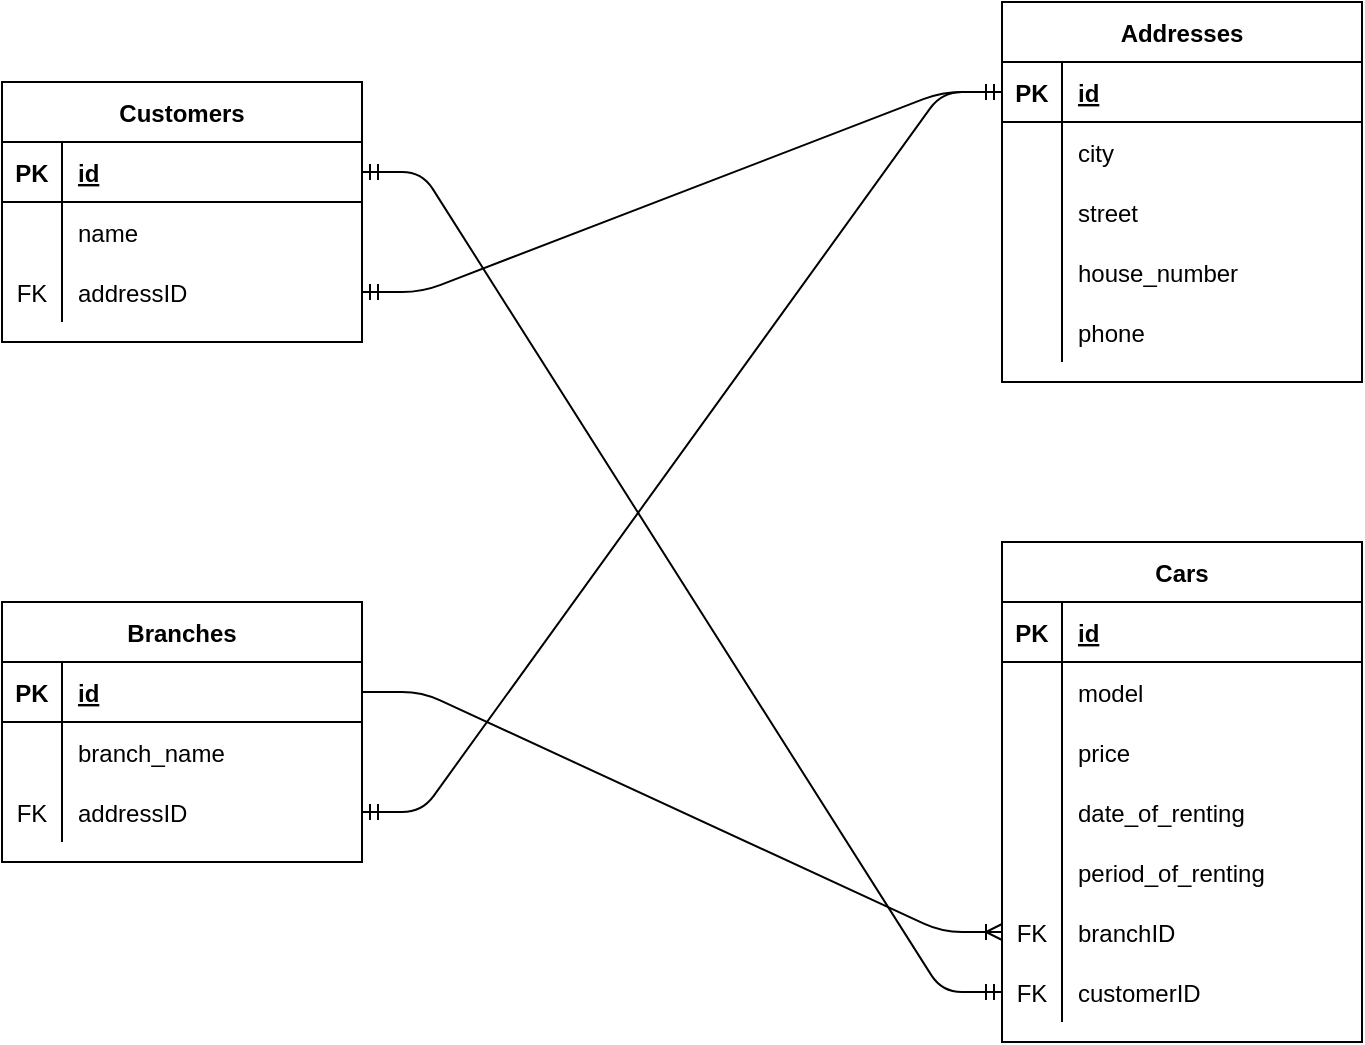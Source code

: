 <mxfile version="14.8.0" type="github">
  <diagram name="Page-1" id="6133507b-19e7-1e82-6fc7-422aa6c4b21f">
    <mxGraphModel dx="1422" dy="762" grid="1" gridSize="10" guides="1" tooltips="1" connect="1" arrows="1" fold="1" page="1" pageScale="1" pageWidth="1100" pageHeight="850" background="none" math="0" shadow="0">
      <root>
        <mxCell id="0" />
        <mxCell id="1" parent="0" />
        <mxCell id="MAdtvQTnhhp-COMn5c4s-13" value="Customers" style="shape=table;startSize=30;container=1;collapsible=1;childLayout=tableLayout;fixedRows=1;rowLines=0;fontStyle=1;align=center;resizeLast=1;" vertex="1" parent="1">
          <mxGeometry x="180" y="50" width="180" height="130" as="geometry" />
        </mxCell>
        <mxCell id="MAdtvQTnhhp-COMn5c4s-14" value="" style="shape=partialRectangle;collapsible=0;dropTarget=0;pointerEvents=0;fillColor=none;top=0;left=0;bottom=1;right=0;points=[[0,0.5],[1,0.5]];portConstraint=eastwest;" vertex="1" parent="MAdtvQTnhhp-COMn5c4s-13">
          <mxGeometry y="30" width="180" height="30" as="geometry" />
        </mxCell>
        <mxCell id="MAdtvQTnhhp-COMn5c4s-15" value="PK" style="shape=partialRectangle;connectable=0;fillColor=none;top=0;left=0;bottom=0;right=0;fontStyle=1;overflow=hidden;" vertex="1" parent="MAdtvQTnhhp-COMn5c4s-14">
          <mxGeometry width="30" height="30" as="geometry" />
        </mxCell>
        <mxCell id="MAdtvQTnhhp-COMn5c4s-16" value="id" style="shape=partialRectangle;connectable=0;fillColor=none;top=0;left=0;bottom=0;right=0;align=left;spacingLeft=6;fontStyle=5;overflow=hidden;" vertex="1" parent="MAdtvQTnhhp-COMn5c4s-14">
          <mxGeometry x="30" width="150" height="30" as="geometry" />
        </mxCell>
        <mxCell id="MAdtvQTnhhp-COMn5c4s-17" value="" style="shape=partialRectangle;collapsible=0;dropTarget=0;pointerEvents=0;fillColor=none;top=0;left=0;bottom=0;right=0;points=[[0,0.5],[1,0.5]];portConstraint=eastwest;" vertex="1" parent="MAdtvQTnhhp-COMn5c4s-13">
          <mxGeometry y="60" width="180" height="30" as="geometry" />
        </mxCell>
        <mxCell id="MAdtvQTnhhp-COMn5c4s-18" value="" style="shape=partialRectangle;connectable=0;fillColor=none;top=0;left=0;bottom=0;right=0;editable=1;overflow=hidden;" vertex="1" parent="MAdtvQTnhhp-COMn5c4s-17">
          <mxGeometry width="30" height="30" as="geometry" />
        </mxCell>
        <mxCell id="MAdtvQTnhhp-COMn5c4s-19" value="name" style="shape=partialRectangle;connectable=0;fillColor=none;top=0;left=0;bottom=0;right=0;align=left;spacingLeft=6;overflow=hidden;" vertex="1" parent="MAdtvQTnhhp-COMn5c4s-17">
          <mxGeometry x="30" width="150" height="30" as="geometry" />
        </mxCell>
        <mxCell id="MAdtvQTnhhp-COMn5c4s-20" value="" style="shape=partialRectangle;collapsible=0;dropTarget=0;pointerEvents=0;fillColor=none;top=0;left=0;bottom=0;right=0;points=[[0,0.5],[1,0.5]];portConstraint=eastwest;" vertex="1" parent="MAdtvQTnhhp-COMn5c4s-13">
          <mxGeometry y="90" width="180" height="30" as="geometry" />
        </mxCell>
        <mxCell id="MAdtvQTnhhp-COMn5c4s-21" value="FK" style="shape=partialRectangle;connectable=0;fillColor=none;top=0;left=0;bottom=0;right=0;editable=1;overflow=hidden;" vertex="1" parent="MAdtvQTnhhp-COMn5c4s-20">
          <mxGeometry width="30" height="30" as="geometry" />
        </mxCell>
        <mxCell id="MAdtvQTnhhp-COMn5c4s-22" value="addressID" style="shape=partialRectangle;connectable=0;fillColor=none;top=0;left=0;bottom=0;right=0;align=left;spacingLeft=6;overflow=hidden;" vertex="1" parent="MAdtvQTnhhp-COMn5c4s-20">
          <mxGeometry x="30" width="150" height="30" as="geometry" />
        </mxCell>
        <mxCell id="MAdtvQTnhhp-COMn5c4s-26" value="Addresses" style="shape=table;startSize=30;container=1;collapsible=1;childLayout=tableLayout;fixedRows=1;rowLines=0;fontStyle=1;align=center;resizeLast=1;" vertex="1" parent="1">
          <mxGeometry x="680" y="10" width="180" height="190" as="geometry" />
        </mxCell>
        <mxCell id="MAdtvQTnhhp-COMn5c4s-27" value="" style="shape=partialRectangle;collapsible=0;dropTarget=0;pointerEvents=0;fillColor=none;top=0;left=0;bottom=1;right=0;points=[[0,0.5],[1,0.5]];portConstraint=eastwest;" vertex="1" parent="MAdtvQTnhhp-COMn5c4s-26">
          <mxGeometry y="30" width="180" height="30" as="geometry" />
        </mxCell>
        <mxCell id="MAdtvQTnhhp-COMn5c4s-28" value="PK" style="shape=partialRectangle;connectable=0;fillColor=none;top=0;left=0;bottom=0;right=0;fontStyle=1;overflow=hidden;" vertex="1" parent="MAdtvQTnhhp-COMn5c4s-27">
          <mxGeometry width="30" height="30" as="geometry" />
        </mxCell>
        <mxCell id="MAdtvQTnhhp-COMn5c4s-29" value="id" style="shape=partialRectangle;connectable=0;fillColor=none;top=0;left=0;bottom=0;right=0;align=left;spacingLeft=6;fontStyle=5;overflow=hidden;" vertex="1" parent="MAdtvQTnhhp-COMn5c4s-27">
          <mxGeometry x="30" width="150" height="30" as="geometry" />
        </mxCell>
        <mxCell id="MAdtvQTnhhp-COMn5c4s-30" value="" style="shape=partialRectangle;collapsible=0;dropTarget=0;pointerEvents=0;fillColor=none;top=0;left=0;bottom=0;right=0;points=[[0,0.5],[1,0.5]];portConstraint=eastwest;" vertex="1" parent="MAdtvQTnhhp-COMn5c4s-26">
          <mxGeometry y="60" width="180" height="30" as="geometry" />
        </mxCell>
        <mxCell id="MAdtvQTnhhp-COMn5c4s-31" value="" style="shape=partialRectangle;connectable=0;fillColor=none;top=0;left=0;bottom=0;right=0;editable=1;overflow=hidden;" vertex="1" parent="MAdtvQTnhhp-COMn5c4s-30">
          <mxGeometry width="30" height="30" as="geometry" />
        </mxCell>
        <mxCell id="MAdtvQTnhhp-COMn5c4s-32" value="city" style="shape=partialRectangle;connectable=0;fillColor=none;top=0;left=0;bottom=0;right=0;align=left;spacingLeft=6;overflow=hidden;" vertex="1" parent="MAdtvQTnhhp-COMn5c4s-30">
          <mxGeometry x="30" width="150" height="30" as="geometry" />
        </mxCell>
        <mxCell id="MAdtvQTnhhp-COMn5c4s-33" value="" style="shape=partialRectangle;collapsible=0;dropTarget=0;pointerEvents=0;fillColor=none;top=0;left=0;bottom=0;right=0;points=[[0,0.5],[1,0.5]];portConstraint=eastwest;" vertex="1" parent="MAdtvQTnhhp-COMn5c4s-26">
          <mxGeometry y="90" width="180" height="30" as="geometry" />
        </mxCell>
        <mxCell id="MAdtvQTnhhp-COMn5c4s-34" value="" style="shape=partialRectangle;connectable=0;fillColor=none;top=0;left=0;bottom=0;right=0;editable=1;overflow=hidden;" vertex="1" parent="MAdtvQTnhhp-COMn5c4s-33">
          <mxGeometry width="30" height="30" as="geometry" />
        </mxCell>
        <mxCell id="MAdtvQTnhhp-COMn5c4s-35" value="street" style="shape=partialRectangle;connectable=0;fillColor=none;top=0;left=0;bottom=0;right=0;align=left;spacingLeft=6;overflow=hidden;" vertex="1" parent="MAdtvQTnhhp-COMn5c4s-33">
          <mxGeometry x="30" width="150" height="30" as="geometry" />
        </mxCell>
        <mxCell id="MAdtvQTnhhp-COMn5c4s-89" style="shape=partialRectangle;collapsible=0;dropTarget=0;pointerEvents=0;fillColor=none;top=0;left=0;bottom=0;right=0;points=[[0,0.5],[1,0.5]];portConstraint=eastwest;" vertex="1" parent="MAdtvQTnhhp-COMn5c4s-26">
          <mxGeometry y="120" width="180" height="30" as="geometry" />
        </mxCell>
        <mxCell id="MAdtvQTnhhp-COMn5c4s-90" style="shape=partialRectangle;connectable=0;fillColor=none;top=0;left=0;bottom=0;right=0;editable=1;overflow=hidden;" vertex="1" parent="MAdtvQTnhhp-COMn5c4s-89">
          <mxGeometry width="30" height="30" as="geometry" />
        </mxCell>
        <mxCell id="MAdtvQTnhhp-COMn5c4s-91" value="house_number" style="shape=partialRectangle;connectable=0;fillColor=none;top=0;left=0;bottom=0;right=0;align=left;spacingLeft=6;overflow=hidden;" vertex="1" parent="MAdtvQTnhhp-COMn5c4s-89">
          <mxGeometry x="30" width="150" height="30" as="geometry" />
        </mxCell>
        <mxCell id="MAdtvQTnhhp-COMn5c4s-36" value="" style="shape=partialRectangle;collapsible=0;dropTarget=0;pointerEvents=0;fillColor=none;top=0;left=0;bottom=0;right=0;points=[[0,0.5],[1,0.5]];portConstraint=eastwest;" vertex="1" parent="MAdtvQTnhhp-COMn5c4s-26">
          <mxGeometry y="150" width="180" height="30" as="geometry" />
        </mxCell>
        <mxCell id="MAdtvQTnhhp-COMn5c4s-37" value="" style="shape=partialRectangle;connectable=0;fillColor=none;top=0;left=0;bottom=0;right=0;editable=1;overflow=hidden;" vertex="1" parent="MAdtvQTnhhp-COMn5c4s-36">
          <mxGeometry width="30" height="30" as="geometry" />
        </mxCell>
        <mxCell id="MAdtvQTnhhp-COMn5c4s-38" value="phone" style="shape=partialRectangle;connectable=0;fillColor=none;top=0;left=0;bottom=0;right=0;align=left;spacingLeft=6;overflow=hidden;" vertex="1" parent="MAdtvQTnhhp-COMn5c4s-36">
          <mxGeometry x="30" width="150" height="30" as="geometry" />
        </mxCell>
        <mxCell id="MAdtvQTnhhp-COMn5c4s-39" value="Branches" style="shape=table;startSize=30;container=1;collapsible=1;childLayout=tableLayout;fixedRows=1;rowLines=0;fontStyle=1;align=center;resizeLast=1;" vertex="1" parent="1">
          <mxGeometry x="180" y="310" width="180" height="130" as="geometry" />
        </mxCell>
        <mxCell id="MAdtvQTnhhp-COMn5c4s-40" value="" style="shape=partialRectangle;collapsible=0;dropTarget=0;pointerEvents=0;fillColor=none;top=0;left=0;bottom=1;right=0;points=[[0,0.5],[1,0.5]];portConstraint=eastwest;" vertex="1" parent="MAdtvQTnhhp-COMn5c4s-39">
          <mxGeometry y="30" width="180" height="30" as="geometry" />
        </mxCell>
        <mxCell id="MAdtvQTnhhp-COMn5c4s-41" value="PK" style="shape=partialRectangle;connectable=0;fillColor=none;top=0;left=0;bottom=0;right=0;fontStyle=1;overflow=hidden;" vertex="1" parent="MAdtvQTnhhp-COMn5c4s-40">
          <mxGeometry width="30" height="30" as="geometry" />
        </mxCell>
        <mxCell id="MAdtvQTnhhp-COMn5c4s-42" value="id" style="shape=partialRectangle;connectable=0;fillColor=none;top=0;left=0;bottom=0;right=0;align=left;spacingLeft=6;fontStyle=5;overflow=hidden;" vertex="1" parent="MAdtvQTnhhp-COMn5c4s-40">
          <mxGeometry x="30" width="150" height="30" as="geometry" />
        </mxCell>
        <mxCell id="MAdtvQTnhhp-COMn5c4s-43" value="" style="shape=partialRectangle;collapsible=0;dropTarget=0;pointerEvents=0;fillColor=none;top=0;left=0;bottom=0;right=0;points=[[0,0.5],[1,0.5]];portConstraint=eastwest;" vertex="1" parent="MAdtvQTnhhp-COMn5c4s-39">
          <mxGeometry y="60" width="180" height="30" as="geometry" />
        </mxCell>
        <mxCell id="MAdtvQTnhhp-COMn5c4s-44" value="" style="shape=partialRectangle;connectable=0;fillColor=none;top=0;left=0;bottom=0;right=0;editable=1;overflow=hidden;" vertex="1" parent="MAdtvQTnhhp-COMn5c4s-43">
          <mxGeometry width="30" height="30" as="geometry" />
        </mxCell>
        <mxCell id="MAdtvQTnhhp-COMn5c4s-45" value="branch_name" style="shape=partialRectangle;connectable=0;fillColor=none;top=0;left=0;bottom=0;right=0;align=left;spacingLeft=6;overflow=hidden;" vertex="1" parent="MAdtvQTnhhp-COMn5c4s-43">
          <mxGeometry x="30" width="150" height="30" as="geometry" />
        </mxCell>
        <mxCell id="MAdtvQTnhhp-COMn5c4s-46" value="" style="shape=partialRectangle;collapsible=0;dropTarget=0;pointerEvents=0;fillColor=none;top=0;left=0;bottom=0;right=0;points=[[0,0.5],[1,0.5]];portConstraint=eastwest;" vertex="1" parent="MAdtvQTnhhp-COMn5c4s-39">
          <mxGeometry y="90" width="180" height="30" as="geometry" />
        </mxCell>
        <mxCell id="MAdtvQTnhhp-COMn5c4s-47" value="FK" style="shape=partialRectangle;connectable=0;fillColor=none;top=0;left=0;bottom=0;right=0;editable=1;overflow=hidden;" vertex="1" parent="MAdtvQTnhhp-COMn5c4s-46">
          <mxGeometry width="30" height="30" as="geometry" />
        </mxCell>
        <mxCell id="MAdtvQTnhhp-COMn5c4s-48" value="addressID" style="shape=partialRectangle;connectable=0;fillColor=none;top=0;left=0;bottom=0;right=0;align=left;spacingLeft=6;overflow=hidden;" vertex="1" parent="MAdtvQTnhhp-COMn5c4s-46">
          <mxGeometry x="30" width="150" height="30" as="geometry" />
        </mxCell>
        <mxCell id="MAdtvQTnhhp-COMn5c4s-52" value="Cars" style="shape=table;startSize=30;container=1;collapsible=1;childLayout=tableLayout;fixedRows=1;rowLines=0;fontStyle=1;align=center;resizeLast=1;" vertex="1" parent="1">
          <mxGeometry x="680" y="280" width="180" height="250" as="geometry" />
        </mxCell>
        <mxCell id="MAdtvQTnhhp-COMn5c4s-53" value="" style="shape=partialRectangle;collapsible=0;dropTarget=0;pointerEvents=0;fillColor=none;top=0;left=0;bottom=1;right=0;points=[[0,0.5],[1,0.5]];portConstraint=eastwest;" vertex="1" parent="MAdtvQTnhhp-COMn5c4s-52">
          <mxGeometry y="30" width="180" height="30" as="geometry" />
        </mxCell>
        <mxCell id="MAdtvQTnhhp-COMn5c4s-54" value="PK" style="shape=partialRectangle;connectable=0;fillColor=none;top=0;left=0;bottom=0;right=0;fontStyle=1;overflow=hidden;" vertex="1" parent="MAdtvQTnhhp-COMn5c4s-53">
          <mxGeometry width="30" height="30" as="geometry" />
        </mxCell>
        <mxCell id="MAdtvQTnhhp-COMn5c4s-55" value="id" style="shape=partialRectangle;connectable=0;fillColor=none;top=0;left=0;bottom=0;right=0;align=left;spacingLeft=6;fontStyle=5;overflow=hidden;" vertex="1" parent="MAdtvQTnhhp-COMn5c4s-53">
          <mxGeometry x="30" width="150" height="30" as="geometry" />
        </mxCell>
        <mxCell id="MAdtvQTnhhp-COMn5c4s-56" value="" style="shape=partialRectangle;collapsible=0;dropTarget=0;pointerEvents=0;fillColor=none;top=0;left=0;bottom=0;right=0;points=[[0,0.5],[1,0.5]];portConstraint=eastwest;" vertex="1" parent="MAdtvQTnhhp-COMn5c4s-52">
          <mxGeometry y="60" width="180" height="30" as="geometry" />
        </mxCell>
        <mxCell id="MAdtvQTnhhp-COMn5c4s-57" value="" style="shape=partialRectangle;connectable=0;fillColor=none;top=0;left=0;bottom=0;right=0;editable=1;overflow=hidden;" vertex="1" parent="MAdtvQTnhhp-COMn5c4s-56">
          <mxGeometry width="30" height="30" as="geometry" />
        </mxCell>
        <mxCell id="MAdtvQTnhhp-COMn5c4s-58" value="model" style="shape=partialRectangle;connectable=0;fillColor=none;top=0;left=0;bottom=0;right=0;align=left;spacingLeft=6;overflow=hidden;" vertex="1" parent="MAdtvQTnhhp-COMn5c4s-56">
          <mxGeometry x="30" width="150" height="30" as="geometry" />
        </mxCell>
        <mxCell id="MAdtvQTnhhp-COMn5c4s-80" style="shape=partialRectangle;collapsible=0;dropTarget=0;pointerEvents=0;fillColor=none;top=0;left=0;bottom=0;right=0;points=[[0,0.5],[1,0.5]];portConstraint=eastwest;" vertex="1" parent="MAdtvQTnhhp-COMn5c4s-52">
          <mxGeometry y="90" width="180" height="30" as="geometry" />
        </mxCell>
        <mxCell id="MAdtvQTnhhp-COMn5c4s-81" style="shape=partialRectangle;connectable=0;fillColor=none;top=0;left=0;bottom=0;right=0;editable=1;overflow=hidden;" vertex="1" parent="MAdtvQTnhhp-COMn5c4s-80">
          <mxGeometry width="30" height="30" as="geometry" />
        </mxCell>
        <mxCell id="MAdtvQTnhhp-COMn5c4s-82" value="price" style="shape=partialRectangle;connectable=0;fillColor=none;top=0;left=0;bottom=0;right=0;align=left;spacingLeft=6;overflow=hidden;" vertex="1" parent="MAdtvQTnhhp-COMn5c4s-80">
          <mxGeometry x="30" width="150" height="30" as="geometry" />
        </mxCell>
        <mxCell id="MAdtvQTnhhp-COMn5c4s-83" style="shape=partialRectangle;collapsible=0;dropTarget=0;pointerEvents=0;fillColor=none;top=0;left=0;bottom=0;right=0;points=[[0,0.5],[1,0.5]];portConstraint=eastwest;" vertex="1" parent="MAdtvQTnhhp-COMn5c4s-52">
          <mxGeometry y="120" width="180" height="30" as="geometry" />
        </mxCell>
        <mxCell id="MAdtvQTnhhp-COMn5c4s-84" style="shape=partialRectangle;connectable=0;fillColor=none;top=0;left=0;bottom=0;right=0;editable=1;overflow=hidden;" vertex="1" parent="MAdtvQTnhhp-COMn5c4s-83">
          <mxGeometry width="30" height="30" as="geometry" />
        </mxCell>
        <mxCell id="MAdtvQTnhhp-COMn5c4s-85" value="date_of_renting" style="shape=partialRectangle;connectable=0;fillColor=none;top=0;left=0;bottom=0;right=0;align=left;spacingLeft=6;overflow=hidden;" vertex="1" parent="MAdtvQTnhhp-COMn5c4s-83">
          <mxGeometry x="30" width="150" height="30" as="geometry" />
        </mxCell>
        <mxCell id="MAdtvQTnhhp-COMn5c4s-86" style="shape=partialRectangle;collapsible=0;dropTarget=0;pointerEvents=0;fillColor=none;top=0;left=0;bottom=0;right=0;points=[[0,0.5],[1,0.5]];portConstraint=eastwest;" vertex="1" parent="MAdtvQTnhhp-COMn5c4s-52">
          <mxGeometry y="150" width="180" height="30" as="geometry" />
        </mxCell>
        <mxCell id="MAdtvQTnhhp-COMn5c4s-87" style="shape=partialRectangle;connectable=0;fillColor=none;top=0;left=0;bottom=0;right=0;editable=1;overflow=hidden;" vertex="1" parent="MAdtvQTnhhp-COMn5c4s-86">
          <mxGeometry width="30" height="30" as="geometry" />
        </mxCell>
        <mxCell id="MAdtvQTnhhp-COMn5c4s-88" value="period_of_renting" style="shape=partialRectangle;connectable=0;fillColor=none;top=0;left=0;bottom=0;right=0;align=left;spacingLeft=6;overflow=hidden;" vertex="1" parent="MAdtvQTnhhp-COMn5c4s-86">
          <mxGeometry x="30" width="150" height="30" as="geometry" />
        </mxCell>
        <mxCell id="MAdtvQTnhhp-COMn5c4s-59" value="" style="shape=partialRectangle;collapsible=0;dropTarget=0;pointerEvents=0;fillColor=none;top=0;left=0;bottom=0;right=0;points=[[0,0.5],[1,0.5]];portConstraint=eastwest;" vertex="1" parent="MAdtvQTnhhp-COMn5c4s-52">
          <mxGeometry y="180" width="180" height="30" as="geometry" />
        </mxCell>
        <mxCell id="MAdtvQTnhhp-COMn5c4s-60" value="FK" style="shape=partialRectangle;connectable=0;fillColor=none;top=0;left=0;bottom=0;right=0;editable=1;overflow=hidden;" vertex="1" parent="MAdtvQTnhhp-COMn5c4s-59">
          <mxGeometry width="30" height="30" as="geometry" />
        </mxCell>
        <mxCell id="MAdtvQTnhhp-COMn5c4s-61" value="branchID" style="shape=partialRectangle;connectable=0;fillColor=none;top=0;left=0;bottom=0;right=0;align=left;spacingLeft=6;overflow=hidden;" vertex="1" parent="MAdtvQTnhhp-COMn5c4s-59">
          <mxGeometry x="30" width="150" height="30" as="geometry" />
        </mxCell>
        <mxCell id="MAdtvQTnhhp-COMn5c4s-112" style="shape=partialRectangle;collapsible=0;dropTarget=0;pointerEvents=0;fillColor=none;top=0;left=0;bottom=0;right=0;points=[[0,0.5],[1,0.5]];portConstraint=eastwest;" vertex="1" parent="MAdtvQTnhhp-COMn5c4s-52">
          <mxGeometry y="210" width="180" height="30" as="geometry" />
        </mxCell>
        <mxCell id="MAdtvQTnhhp-COMn5c4s-113" value="FK" style="shape=partialRectangle;connectable=0;fillColor=none;top=0;left=0;bottom=0;right=0;editable=1;overflow=hidden;" vertex="1" parent="MAdtvQTnhhp-COMn5c4s-112">
          <mxGeometry width="30" height="30" as="geometry" />
        </mxCell>
        <mxCell id="MAdtvQTnhhp-COMn5c4s-114" value="customerID" style="shape=partialRectangle;connectable=0;fillColor=none;top=0;left=0;bottom=0;right=0;align=left;spacingLeft=6;overflow=hidden;" vertex="1" parent="MAdtvQTnhhp-COMn5c4s-112">
          <mxGeometry x="30" width="150" height="30" as="geometry" />
        </mxCell>
        <mxCell id="MAdtvQTnhhp-COMn5c4s-71" value="" style="edgeStyle=entityRelationEdgeStyle;fontSize=12;html=1;endArrow=ERmandOne;startArrow=ERmandOne;" edge="1" parent="1" source="MAdtvQTnhhp-COMn5c4s-46" target="MAdtvQTnhhp-COMn5c4s-27">
          <mxGeometry width="100" height="100" relative="1" as="geometry">
            <mxPoint x="500" y="440" as="sourcePoint" />
            <mxPoint x="600" y="340" as="targetPoint" />
          </mxGeometry>
        </mxCell>
        <mxCell id="MAdtvQTnhhp-COMn5c4s-73" value="" style="edgeStyle=entityRelationEdgeStyle;fontSize=12;html=1;endArrow=ERmandOne;startArrow=ERmandOne;" edge="1" parent="1" source="MAdtvQTnhhp-COMn5c4s-20" target="MAdtvQTnhhp-COMn5c4s-27">
          <mxGeometry width="100" height="100" relative="1" as="geometry">
            <mxPoint x="500" y="440" as="sourcePoint" />
            <mxPoint x="600" y="340" as="targetPoint" />
          </mxGeometry>
        </mxCell>
        <mxCell id="MAdtvQTnhhp-COMn5c4s-94" value="" style="edgeStyle=entityRelationEdgeStyle;fontSize=12;html=1;endArrow=ERoneToMany;" edge="1" parent="1" source="MAdtvQTnhhp-COMn5c4s-40" target="MAdtvQTnhhp-COMn5c4s-59">
          <mxGeometry width="100" height="100" relative="1" as="geometry">
            <mxPoint x="600" y="500" as="sourcePoint" />
            <mxPoint x="790" y="325" as="targetPoint" />
          </mxGeometry>
        </mxCell>
        <mxCell id="MAdtvQTnhhp-COMn5c4s-111" value="" style="edgeStyle=entityRelationEdgeStyle;fontSize=12;html=1;endArrow=ERmandOne;startArrow=ERmandOne;" edge="1" parent="1" source="MAdtvQTnhhp-COMn5c4s-14" target="MAdtvQTnhhp-COMn5c4s-112">
          <mxGeometry width="100" height="100" relative="1" as="geometry">
            <mxPoint x="360" y="185" as="sourcePoint" />
            <mxPoint x="600" y="240" as="targetPoint" />
          </mxGeometry>
        </mxCell>
      </root>
    </mxGraphModel>
  </diagram>
</mxfile>
